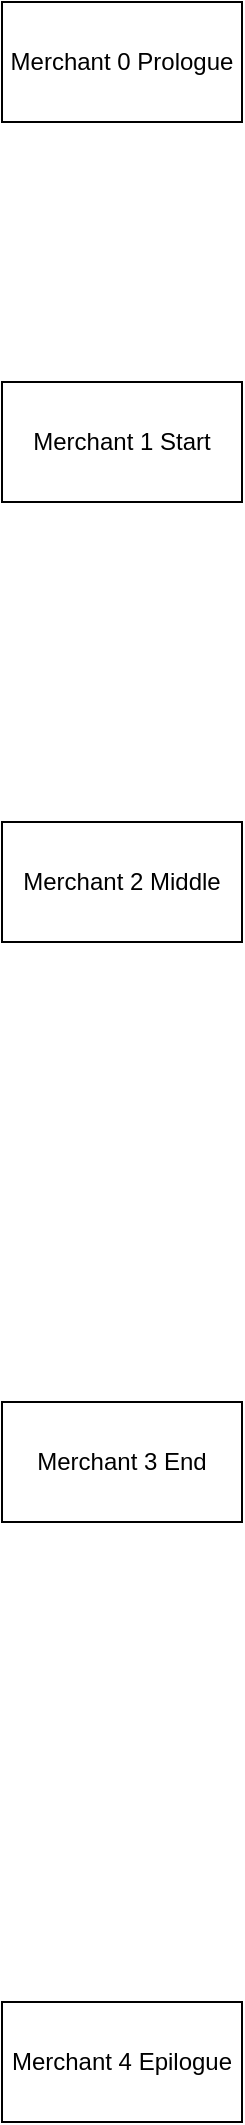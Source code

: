 <mxfile version="25.0.1">
  <diagram name="Page-1" id="sSQ3XWT55B7B16dKp4Kf">
    <mxGraphModel dx="954" dy="509" grid="1" gridSize="10" guides="1" tooltips="1" connect="1" arrows="1" fold="1" page="1" pageScale="1" pageWidth="850" pageHeight="1100" math="0" shadow="0">
      <root>
        <mxCell id="0" />
        <mxCell id="1" parent="0" />
        <mxCell id="q5Ol9iBDX5N9DacOEivH-1" value="Merchant 0 Prologue" style="rounded=0;whiteSpace=wrap;html=1;" vertex="1" parent="1">
          <mxGeometry x="330" y="20" width="120" height="60" as="geometry" />
        </mxCell>
        <mxCell id="q5Ol9iBDX5N9DacOEivH-2" value="Merchant 1 Start" style="rounded=0;whiteSpace=wrap;html=1;" vertex="1" parent="1">
          <mxGeometry x="330" y="210" width="120" height="60" as="geometry" />
        </mxCell>
        <mxCell id="q5Ol9iBDX5N9DacOEivH-3" value="Merchant 2 Middle" style="rounded=0;whiteSpace=wrap;html=1;" vertex="1" parent="1">
          <mxGeometry x="330" y="430" width="120" height="60" as="geometry" />
        </mxCell>
        <mxCell id="q5Ol9iBDX5N9DacOEivH-4" value="Merchant 3 End" style="rounded=0;whiteSpace=wrap;html=1;" vertex="1" parent="1">
          <mxGeometry x="330" y="720" width="120" height="60" as="geometry" />
        </mxCell>
        <mxCell id="q5Ol9iBDX5N9DacOEivH-5" value="Merchant 4 Epilogue" style="rounded=0;whiteSpace=wrap;html=1;" vertex="1" parent="1">
          <mxGeometry x="330" y="1020" width="120" height="60" as="geometry" />
        </mxCell>
      </root>
    </mxGraphModel>
  </diagram>
</mxfile>
